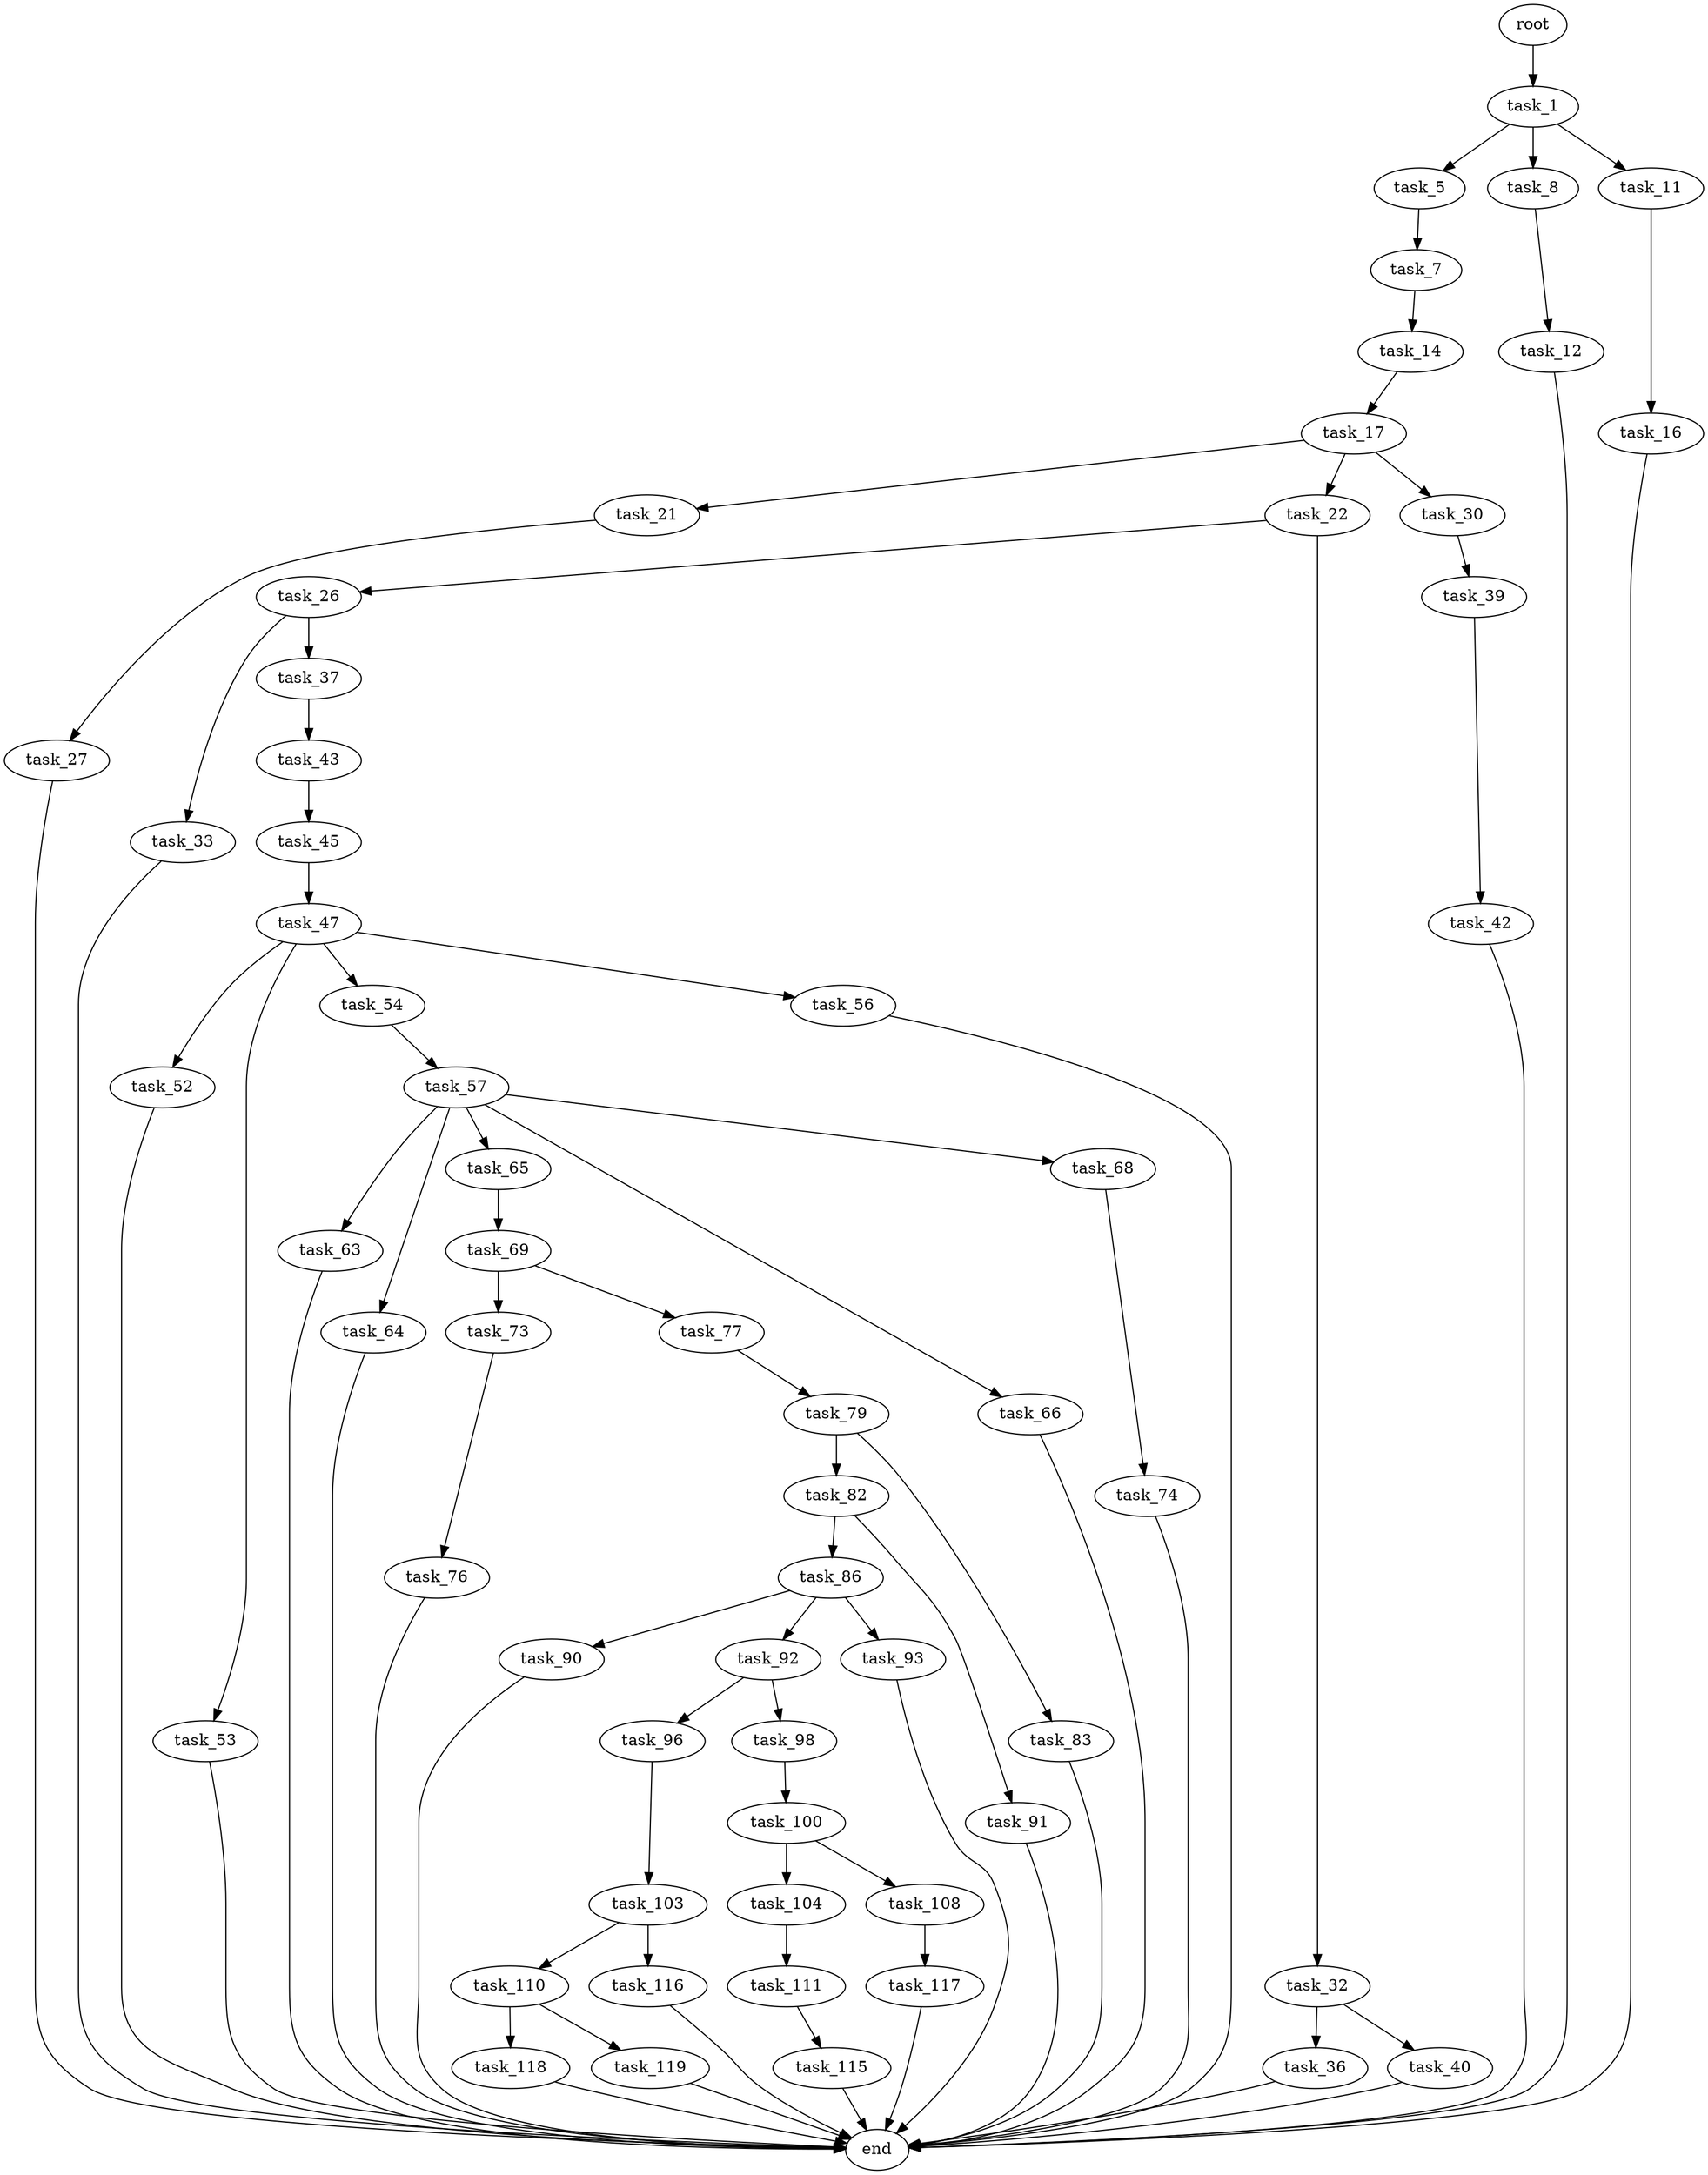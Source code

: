 digraph G {
  root [size="0.000000"];
  task_1 [size="13618824543.000000"];
  task_5 [size="231928233984.000000"];
  task_8 [size="8589934592.000000"];
  task_11 [size="13381461318.000000"];
  task_7 [size="28991029248.000000"];
  task_14 [size="231928233984.000000"];
  task_12 [size="1073741824000.000000"];
  task_16 [size="15580403963.000000"];
  end [size="0.000000"];
  task_17 [size="47235414058.000000"];
  task_21 [size="11224141902.000000"];
  task_22 [size="197131685764.000000"];
  task_30 [size="48030236566.000000"];
  task_27 [size="15292194712.000000"];
  task_26 [size="8589934592.000000"];
  task_32 [size="612516471959.000000"];
  task_33 [size="1996725432.000000"];
  task_37 [size="1553905757.000000"];
  task_39 [size="33795615494.000000"];
  task_36 [size="41352761111.000000"];
  task_40 [size="1452608342.000000"];
  task_43 [size="264597282029.000000"];
  task_42 [size="44385287609.000000"];
  task_45 [size="5409339450.000000"];
  task_47 [size="11690725624.000000"];
  task_52 [size="13076264375.000000"];
  task_53 [size="368293445632.000000"];
  task_54 [size="782757789696.000000"];
  task_56 [size="28991029248.000000"];
  task_57 [size="3645381906.000000"];
  task_63 [size="10534765830.000000"];
  task_64 [size="463934600050.000000"];
  task_65 [size="32175599844.000000"];
  task_66 [size="20263683332.000000"];
  task_68 [size="77819686018.000000"];
  task_69 [size="68719476736.000000"];
  task_74 [size="33465334578.000000"];
  task_73 [size="12890245974.000000"];
  task_77 [size="203415967994.000000"];
  task_76 [size="231928233984.000000"];
  task_79 [size="134217728000.000000"];
  task_82 [size="782757789696.000000"];
  task_83 [size="782757789696.000000"];
  task_86 [size="368293445632.000000"];
  task_91 [size="468959640830.000000"];
  task_90 [size="231928233984.000000"];
  task_92 [size="265637021679.000000"];
  task_93 [size="7872020085.000000"];
  task_96 [size="28991029248.000000"];
  task_98 [size="290301125333.000000"];
  task_103 [size="144532570332.000000"];
  task_100 [size="782757789696.000000"];
  task_104 [size="14496663864.000000"];
  task_108 [size="29234372231.000000"];
  task_110 [size="157348117356.000000"];
  task_116 [size="1488547948.000000"];
  task_111 [size="231928233984.000000"];
  task_117 [size="5909216982.000000"];
  task_118 [size="13812229166.000000"];
  task_119 [size="424095355424.000000"];
  task_115 [size="10166506995.000000"];

  root -> task_1 [size="1.000000"];
  task_1 -> task_5 [size="411041792.000000"];
  task_1 -> task_8 [size="411041792.000000"];
  task_1 -> task_11 [size="411041792.000000"];
  task_5 -> task_7 [size="301989888.000000"];
  task_8 -> task_12 [size="33554432.000000"];
  task_11 -> task_16 [size="411041792.000000"];
  task_7 -> task_14 [size="75497472.000000"];
  task_14 -> task_17 [size="301989888.000000"];
  task_12 -> end [size="1.000000"];
  task_16 -> end [size="1.000000"];
  task_17 -> task_21 [size="75497472.000000"];
  task_17 -> task_22 [size="75497472.000000"];
  task_17 -> task_30 [size="75497472.000000"];
  task_21 -> task_27 [size="209715200.000000"];
  task_22 -> task_26 [size="536870912.000000"];
  task_22 -> task_32 [size="536870912.000000"];
  task_30 -> task_39 [size="838860800.000000"];
  task_27 -> end [size="1.000000"];
  task_26 -> task_33 [size="33554432.000000"];
  task_26 -> task_37 [size="33554432.000000"];
  task_32 -> task_36 [size="838860800.000000"];
  task_32 -> task_40 [size="838860800.000000"];
  task_33 -> end [size="1.000000"];
  task_37 -> task_43 [size="33554432.000000"];
  task_39 -> task_42 [size="33554432.000000"];
  task_36 -> end [size="1.000000"];
  task_40 -> end [size="1.000000"];
  task_43 -> task_45 [size="411041792.000000"];
  task_42 -> end [size="1.000000"];
  task_45 -> task_47 [size="536870912.000000"];
  task_47 -> task_52 [size="536870912.000000"];
  task_47 -> task_53 [size="536870912.000000"];
  task_47 -> task_54 [size="536870912.000000"];
  task_47 -> task_56 [size="536870912.000000"];
  task_52 -> end [size="1.000000"];
  task_53 -> end [size="1.000000"];
  task_54 -> task_57 [size="679477248.000000"];
  task_56 -> end [size="1.000000"];
  task_57 -> task_63 [size="134217728.000000"];
  task_57 -> task_64 [size="134217728.000000"];
  task_57 -> task_65 [size="134217728.000000"];
  task_57 -> task_66 [size="134217728.000000"];
  task_57 -> task_68 [size="134217728.000000"];
  task_63 -> end [size="1.000000"];
  task_64 -> end [size="1.000000"];
  task_65 -> task_69 [size="838860800.000000"];
  task_66 -> end [size="1.000000"];
  task_68 -> task_74 [size="301989888.000000"];
  task_69 -> task_73 [size="134217728.000000"];
  task_69 -> task_77 [size="134217728.000000"];
  task_74 -> end [size="1.000000"];
  task_73 -> task_76 [size="536870912.000000"];
  task_77 -> task_79 [size="209715200.000000"];
  task_76 -> end [size="1.000000"];
  task_79 -> task_82 [size="209715200.000000"];
  task_79 -> task_83 [size="209715200.000000"];
  task_82 -> task_86 [size="679477248.000000"];
  task_82 -> task_91 [size="679477248.000000"];
  task_83 -> end [size="1.000000"];
  task_86 -> task_90 [size="411041792.000000"];
  task_86 -> task_92 [size="411041792.000000"];
  task_86 -> task_93 [size="411041792.000000"];
  task_91 -> end [size="1.000000"];
  task_90 -> end [size="1.000000"];
  task_92 -> task_96 [size="301989888.000000"];
  task_92 -> task_98 [size="301989888.000000"];
  task_93 -> end [size="1.000000"];
  task_96 -> task_103 [size="75497472.000000"];
  task_98 -> task_100 [size="301989888.000000"];
  task_103 -> task_110 [size="134217728.000000"];
  task_103 -> task_116 [size="134217728.000000"];
  task_100 -> task_104 [size="679477248.000000"];
  task_100 -> task_108 [size="679477248.000000"];
  task_104 -> task_111 [size="536870912.000000"];
  task_108 -> task_117 [size="679477248.000000"];
  task_110 -> task_118 [size="134217728.000000"];
  task_110 -> task_119 [size="134217728.000000"];
  task_116 -> end [size="1.000000"];
  task_111 -> task_115 [size="301989888.000000"];
  task_117 -> end [size="1.000000"];
  task_118 -> end [size="1.000000"];
  task_119 -> end [size="1.000000"];
  task_115 -> end [size="1.000000"];
}
